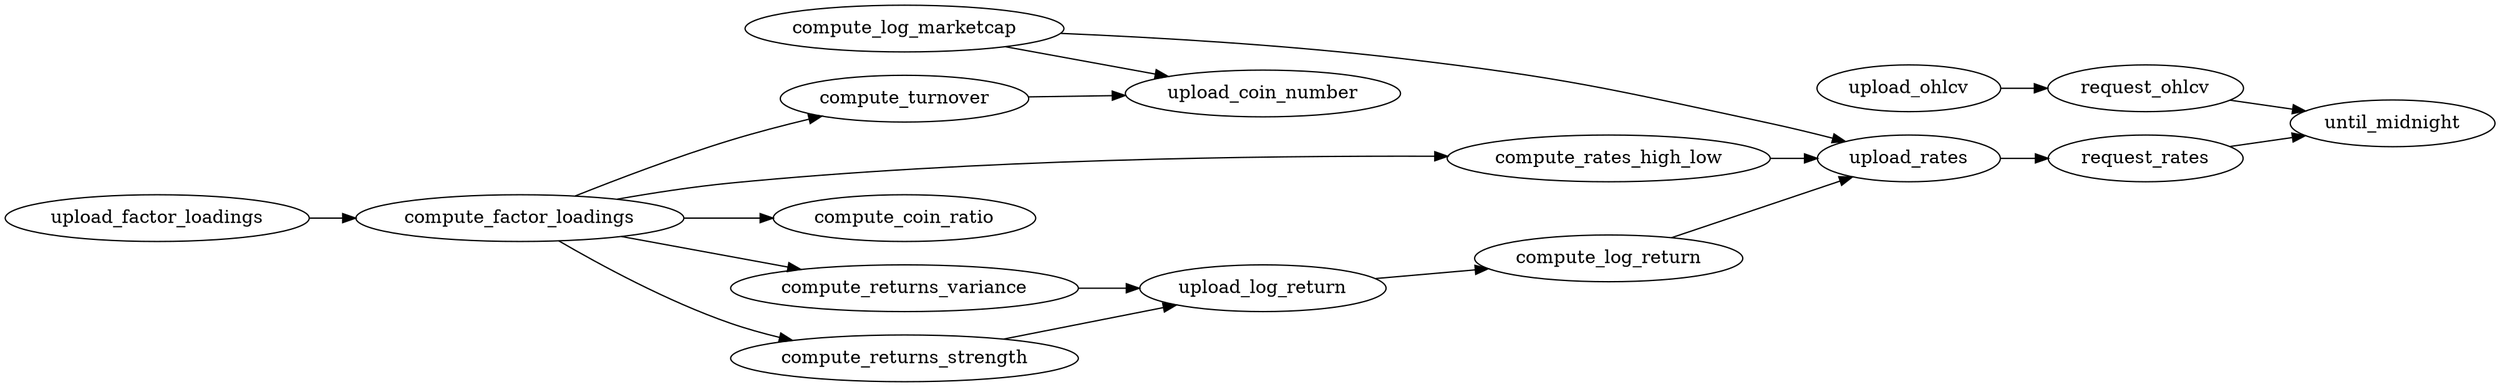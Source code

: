 digraph G {
rankdir=LR
compute_rates_high_low -> upload_rates;
compute_log_return -> upload_rates;
compute_coin_ratio;
compute_log_marketcap -> upload_coin_number;
compute_log_marketcap -> upload_rates;
compute_turnover -> upload_coin_number;
upload_ohlcv -> request_ohlcv;
request_ohlcv -> until_midnight;
upload_coin_number;
request_rates -> until_midnight;
upload_rates -> request_rates;
compute_factor_loadings -> compute_rates_high_low;
compute_factor_loadings -> compute_coin_ratio;
compute_factor_loadings -> compute_turnover;
compute_factor_loadings -> compute_returns_variance;
compute_factor_loadings -> compute_returns_strength;
upload_log_return -> compute_log_return;
compute_returns_strength -> upload_log_return;
compute_returns_variance -> upload_log_return;
upload_factor_loadings -> compute_factor_loadings;
}
